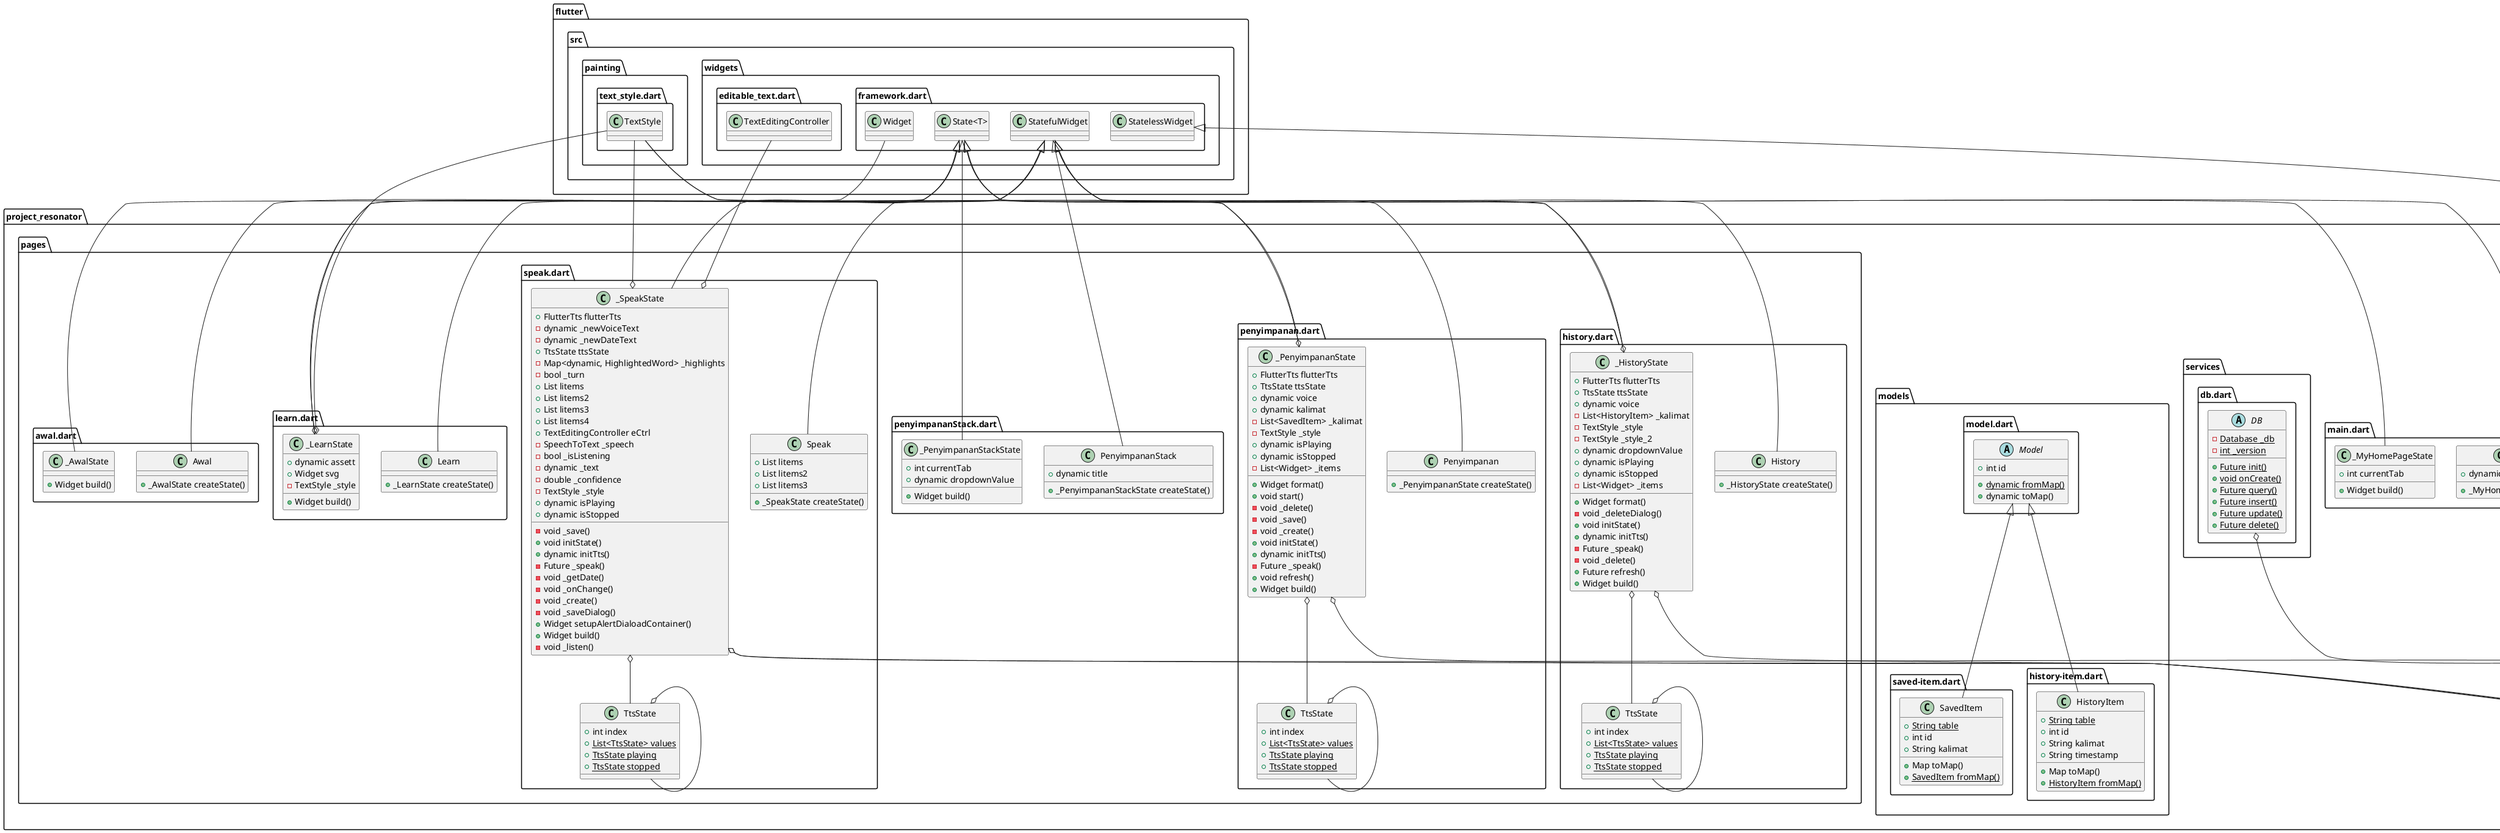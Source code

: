 @startuml
set namespaceSeparator ::

class "project_resonator::main.dart::MyApp" {
  +Widget build()
}

"flutter::src::widgets::framework.dart::StatelessWidget" <|-- "project_resonator::main.dart::MyApp"

class "project_resonator::main.dart::MyHomePage" {
  +dynamic title
  +_MyHomePageState createState()
}

"flutter::src::widgets::framework.dart::StatefulWidget" <|-- "project_resonator::main.dart::MyHomePage"

class "project_resonator::main.dart::_MyHomePageState" {
  +int currentTab
  +Widget build()
}

"flutter::src::widgets::framework.dart::State<T>" <|-- "project_resonator::main.dart::_MyHomePageState"

class "project_resonator::models::saved-item.dart::SavedItem" {
  {static} +String table
  +int id
  +String kalimat
  +Map toMap()
  {static} +SavedItem fromMap()
}

"project_resonator::models::model.dart::Model" <|-- "project_resonator::models::saved-item.dart::SavedItem"

abstract class "project_resonator::models::model.dart::Model" {
  +int id
  {static} +dynamic fromMap()
  +dynamic toMap()
}

class "project_resonator::models::history-item.dart::HistoryItem" {
  {static} +String table
  +int id
  +String kalimat
  +String timestamp
  +Map toMap()
  {static} +HistoryItem fromMap()
}

"project_resonator::models::model.dart::Model" <|-- "project_resonator::models::history-item.dart::HistoryItem"

class "project_resonator::pages::history.dart::TtsState" {
  +int index
  {static} +List<TtsState> values
  {static} +TtsState playing
  {static} +TtsState stopped
}

"project_resonator::pages::history.dart::TtsState" o-- "project_resonator::pages::history.dart::TtsState"

class "project_resonator::pages::history.dart::History" {
  +_HistoryState createState()
}

"flutter::src::widgets::framework.dart::StatefulWidget" <|-- "project_resonator::pages::history.dart::History"

class "project_resonator::pages::history.dart::_HistoryState" {
  +FlutterTts flutterTts
  +TtsState ttsState
  +dynamic voice
  -List<HistoryItem> _kalimat
  -TextStyle _style
  -TextStyle _style_2
  +dynamic dropdownValue
  +dynamic isPlaying
  +dynamic isStopped
  -List<Widget> _items
  +Widget format()
  -void _deleteDialog()
  +void initState()
  +dynamic initTts()
  -Future _speak()
  -void _delete()
  +Future refresh()
  +Widget build()
}

"project_resonator::pages::history.dart::_HistoryState" o-- "flutter_tts::flutter_tts.dart::FlutterTts"
"project_resonator::pages::history.dart::_HistoryState" o-- "project_resonator::pages::history.dart::TtsState"
"project_resonator::pages::history.dart::_HistoryState" o-- "flutter::src::painting::text_style.dart::TextStyle"
"flutter::src::widgets::framework.dart::State<T>" <|-- "project_resonator::pages::history.dart::_HistoryState"

class "project_resonator::pages::penyimpanan.dart::TtsState" {
  +int index
  {static} +List<TtsState> values
  {static} +TtsState playing
  {static} +TtsState stopped
}

"project_resonator::pages::penyimpanan.dart::TtsState" o-- "project_resonator::pages::penyimpanan.dart::TtsState"

class "project_resonator::pages::penyimpanan.dart::Penyimpanan" {
  +_PenyimpananState createState()
}

"flutter::src::widgets::framework.dart::StatefulWidget" <|-- "project_resonator::pages::penyimpanan.dart::Penyimpanan"

class "project_resonator::pages::penyimpanan.dart::_PenyimpananState" {
  +FlutterTts flutterTts
  +TtsState ttsState
  +dynamic voice
  +dynamic kalimat
  -List<SavedItem> _kalimat
  -TextStyle _style
  +dynamic isPlaying
  +dynamic isStopped
  -List<Widget> _items
  +Widget format()
  +void start()
  -void _delete()
  -void _save()
  -void _create()
  +void initState()
  +dynamic initTts()
  -Future _speak()
  +void refresh()
  +Widget build()
}

"project_resonator::pages::penyimpanan.dart::_PenyimpananState" o-- "flutter_tts::flutter_tts.dart::FlutterTts"
"project_resonator::pages::penyimpanan.dart::_PenyimpananState" o-- "project_resonator::pages::penyimpanan.dart::TtsState"
"project_resonator::pages::penyimpanan.dart::_PenyimpananState" o-- "flutter::src::painting::text_style.dart::TextStyle"
"flutter::src::widgets::framework.dart::State<T>" <|-- "project_resonator::pages::penyimpanan.dart::_PenyimpananState"

class "project_resonator::pages::penyimpananStack.dart::PenyimpananStack" {
  +dynamic title
  +_PenyimpananStackState createState()
}

"flutter::src::widgets::framework.dart::StatefulWidget" <|-- "project_resonator::pages::penyimpananStack.dart::PenyimpananStack"

class "project_resonator::pages::penyimpananStack.dart::_PenyimpananStackState" {
  +int currentTab
  +dynamic dropdownValue
  +Widget build()
}

"flutter::src::widgets::framework.dart::State<T>" <|-- "project_resonator::pages::penyimpananStack.dart::_PenyimpananStackState"

class "project_resonator::pages::speak.dart::TtsState" {
  +int index
  {static} +List<TtsState> values
  {static} +TtsState playing
  {static} +TtsState stopped
}

"project_resonator::pages::speak.dart::TtsState" o-- "project_resonator::pages::speak.dart::TtsState"

class "project_resonator::pages::speak.dart::Speak" {
  +List litems
  +List litems2
  +List litems3
  +_SpeakState createState()
}

"flutter::src::widgets::framework.dart::StatefulWidget" <|-- "project_resonator::pages::speak.dart::Speak"

class "project_resonator::pages::speak.dart::_SpeakState" {
  +FlutterTts flutterTts
  -dynamic _newVoiceText
  -dynamic _newDateText
  +TtsState ttsState
  -Map<dynamic, HighlightedWord> _highlights
  -bool _turn
  +List litems
  +List litems2
  +List litems3
  +List litems4
  +TextEditingController eCtrl
  -SpeechToText _speech
  -bool _isListening
  -dynamic _text
  -double _confidence
  -TextStyle _style
  +dynamic isPlaying
  +dynamic isStopped
  -void _save()
  +void initState()
  +dynamic initTts()
  -Future _speak()
  -void _getDate()
  -void _onChange()
  -void _create()
  -void _saveDialog()
  +Widget setupAlertDialoadContainer()
  +Widget build()
  -void _listen()
}

"project_resonator::pages::speak.dart::_SpeakState" o-- "flutter_tts::flutter_tts.dart::FlutterTts"
"project_resonator::pages::speak.dart::_SpeakState" o-- "project_resonator::pages::speak.dart::TtsState"
"project_resonator::pages::speak.dart::_SpeakState" o-- "flutter::src::widgets::editable_text.dart::TextEditingController"
"project_resonator::pages::speak.dart::_SpeakState" o-- "speech_to_text::speech_to_text.dart::SpeechToText"
"project_resonator::pages::speak.dart::_SpeakState" o-- "flutter::src::painting::text_style.dart::TextStyle"
"flutter::src::widgets::framework.dart::State<T>" <|-- "project_resonator::pages::speak.dart::_SpeakState"

class "project_resonator::pages::learn.dart::Learn" {
  +_LearnState createState()
}

"flutter::src::widgets::framework.dart::StatefulWidget" <|-- "project_resonator::pages::learn.dart::Learn"

class "project_resonator::pages::learn.dart::_LearnState" {
  +dynamic assett
  +Widget svg
  -TextStyle _style
  +Widget build()
}

"project_resonator::pages::learn.dart::_LearnState" o-- "flutter::src::widgets::framework.dart::Widget"
"project_resonator::pages::learn.dart::_LearnState" o-- "flutter::src::painting::text_style.dart::TextStyle"
"flutter::src::widgets::framework.dart::State<T>" <|-- "project_resonator::pages::learn.dart::_LearnState"

class "project_resonator::pages::awal.dart::Awal" {
  +_AwalState createState()
}

"flutter::src::widgets::framework.dart::StatefulWidget" <|-- "project_resonator::pages::awal.dart::Awal"

class "project_resonator::pages::awal.dart::_AwalState" {
  +Widget build()
}

"flutter::src::widgets::framework.dart::State<T>" <|-- "project_resonator::pages::awal.dart::_AwalState"

abstract class "project_resonator::services::db.dart::DB" {
  {static} -Database _db
  {static} -int _version
  {static} +Future init()
  {static} +void onCreate()
  {static} +Future query()
  {static} +Future insert()
  {static} +Future update()
  {static} +Future delete()
}

"project_resonator::services::db.dart::DB" o-- "sqflite_common::sqlite_api.dart::Database"


@enduml
